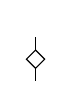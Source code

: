 \begin{tikzpicture} [scale=1,transform shape] %% DO NOT CHANGE

\def\deltax{0.1} %% CAN BE CHANGED
\def\deltay{0.4} %% DO NOT CHANGE

\path[use as bounding box] (-\deltax,-0.1) rectangle (\deltax,\deltay);

\node [draw, diamond, scale=0.5] (mult) at (0,0) {};
\node (mult_label_in) at (0,-\deltay) {};
\node (mult_label_out) at (0,+\deltay) {};
\draw[-] (mult_label_in) to (mult);
\draw[-] (mult) to (mult_label_out);

%\draw (current bounding box.south west) rectangle (current bounding box.north %east);
\end{tikzpicture}
